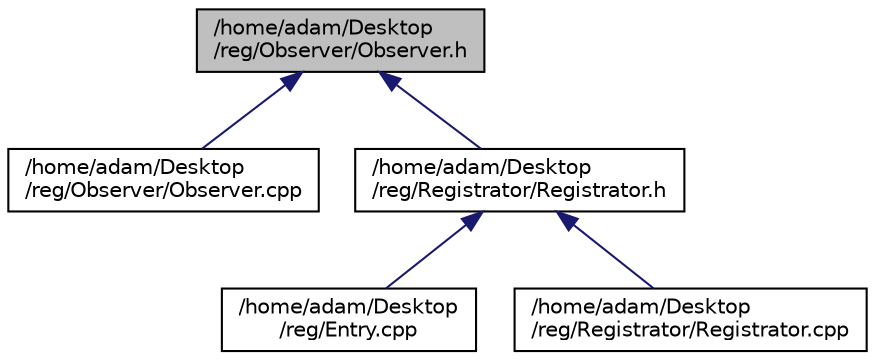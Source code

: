 digraph "/home/adam/Desktop/reg/Observer/Observer.h"
{
  edge [fontname="Helvetica",fontsize="10",labelfontname="Helvetica",labelfontsize="10"];
  node [fontname="Helvetica",fontsize="10",shape=record];
  Node37 [label="/home/adam/Desktop\l/reg/Observer/Observer.h",height=0.2,width=0.4,color="black", fillcolor="grey75", style="filled", fontcolor="black"];
  Node37 -> Node38 [dir="back",color="midnightblue",fontsize="10",style="solid",fontname="Helvetica"];
  Node38 [label="/home/adam/Desktop\l/reg/Observer/Observer.cpp",height=0.2,width=0.4,color="black", fillcolor="white", style="filled",URL="$_observer_8cpp.html"];
  Node37 -> Node39 [dir="back",color="midnightblue",fontsize="10",style="solid",fontname="Helvetica"];
  Node39 [label="/home/adam/Desktop\l/reg/Registrator/Registrator.h",height=0.2,width=0.4,color="black", fillcolor="white", style="filled",URL="$_registrator_8h.html"];
  Node39 -> Node40 [dir="back",color="midnightblue",fontsize="10",style="solid",fontname="Helvetica"];
  Node40 [label="/home/adam/Desktop\l/reg/Entry.cpp",height=0.2,width=0.4,color="black", fillcolor="white", style="filled",URL="$_entry_8cpp.html"];
  Node39 -> Node41 [dir="back",color="midnightblue",fontsize="10",style="solid",fontname="Helvetica"];
  Node41 [label="/home/adam/Desktop\l/reg/Registrator/Registrator.cpp",height=0.2,width=0.4,color="black", fillcolor="white", style="filled",URL="$_registrator_8cpp.html"];
}
